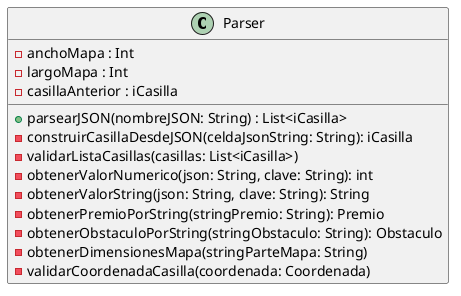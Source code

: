 @startuml
class Parser {

    - anchoMapa : Int
    - largoMapa : Int
    - casillaAnterior : iCasilla
    + parsearJSON(nombreJSON: String) : List<iCasilla>
    - construirCasillaDesdeJSON(celdaJsonString: String): iCasilla
    - validarListaCasillas(casillas: List<iCasilla>)
    - obtenerValorNumerico(json: String, clave: String): int
    - obtenerValorString(json: String, clave: String): String
    - obtenerPremioPorString(stringPremio: String): Premio
    - obtenerObstaculoPorString(stringObstaculo: String): Obstaculo
    - obtenerDimensionesMapa(stringParteMapa: String)
     - validarCoordenadaCasilla(coordenada: Coordenada)


}
@enduml
